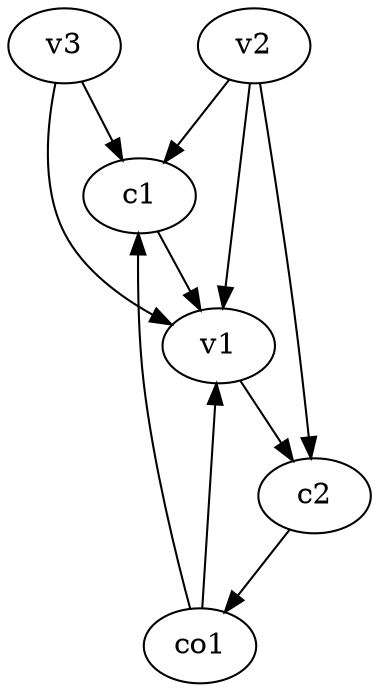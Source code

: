 strict digraph  {
c1;
c2;
v1;
v2;
v3;
co1;
c1 -> v1  [weight=1];
c2 -> co1  [weight=1];
v1 -> c2  [weight=1];
v2 -> c2  [weight=1];
v2 -> c1  [weight=1];
v2 -> v1  [weight=1];
v3 -> c1  [weight=1];
v3 -> v1  [weight=1];
co1 -> c1  [weight=1];
co1 -> v1  [weight=1];
}
